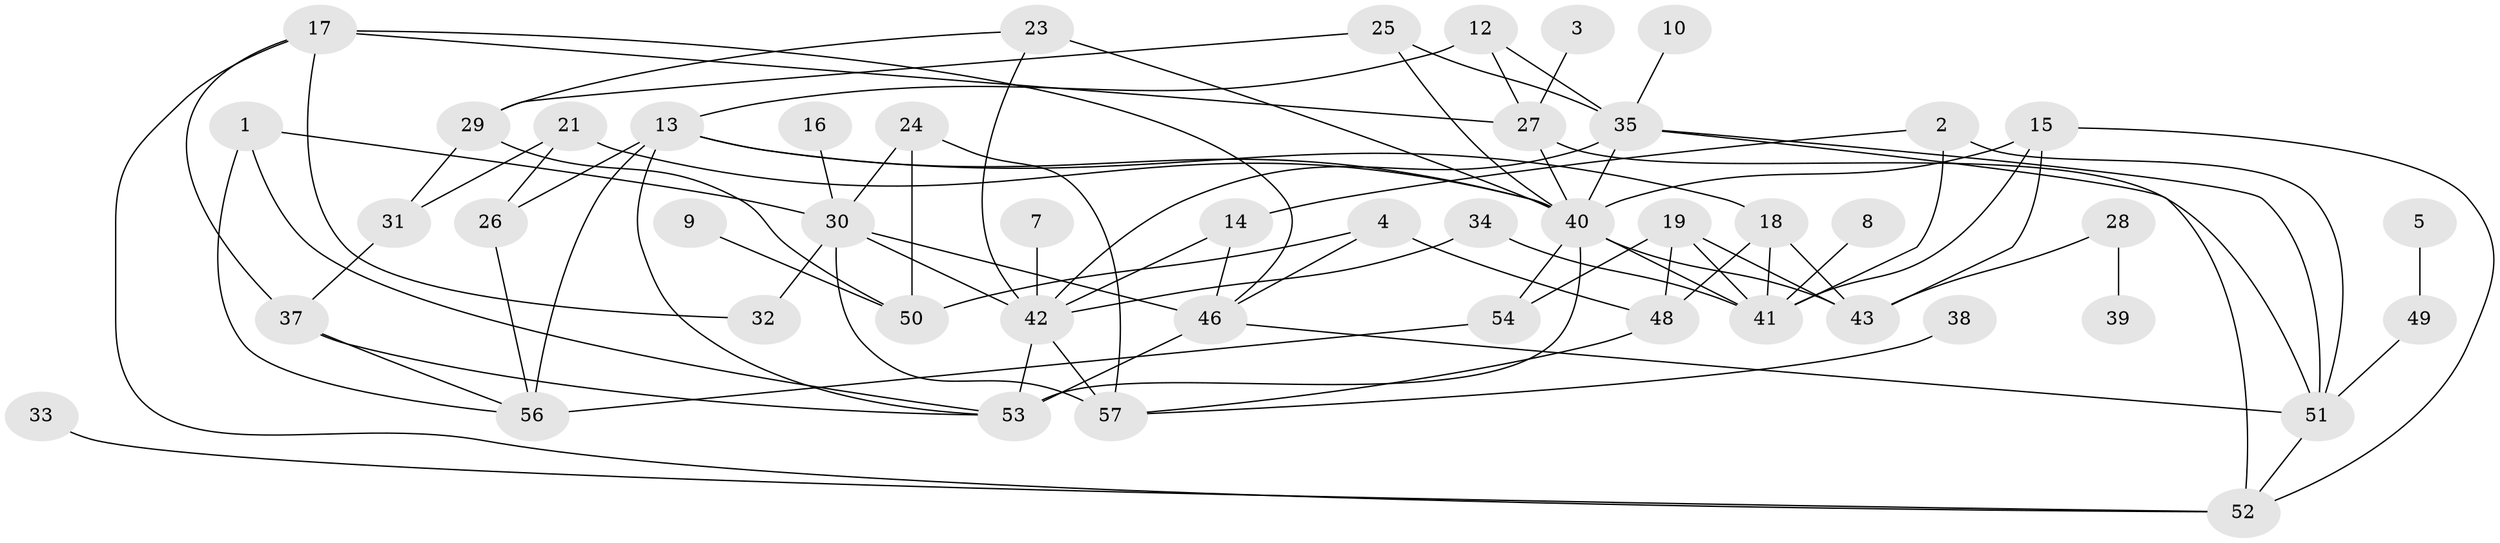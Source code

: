 // original degree distribution, {3: 0.2982456140350877, 2: 0.18421052631578946, 4: 0.17543859649122806, 5: 0.06140350877192982, 1: 0.16666666666666666, 6: 0.02631578947368421, 0: 0.07017543859649122, 8: 0.017543859649122806}
// Generated by graph-tools (version 1.1) at 2025/35/03/04/25 23:35:51]
// undirected, 48 vertices, 88 edges
graph export_dot {
  node [color=gray90,style=filled];
  1;
  2;
  3;
  4;
  5;
  7;
  8;
  9;
  10;
  12;
  13;
  14;
  15;
  16;
  17;
  18;
  19;
  21;
  23;
  24;
  25;
  26;
  27;
  28;
  29;
  30;
  31;
  32;
  33;
  34;
  35;
  37;
  38;
  39;
  40;
  41;
  42;
  43;
  46;
  48;
  49;
  50;
  51;
  52;
  53;
  54;
  56;
  57;
  1 -- 30 [weight=1.0];
  1 -- 53 [weight=1.0];
  1 -- 56 [weight=1.0];
  2 -- 14 [weight=1.0];
  2 -- 41 [weight=2.0];
  2 -- 51 [weight=1.0];
  3 -- 27 [weight=1.0];
  4 -- 46 [weight=1.0];
  4 -- 48 [weight=1.0];
  4 -- 50 [weight=1.0];
  5 -- 49 [weight=1.0];
  7 -- 42 [weight=1.0];
  8 -- 41 [weight=1.0];
  9 -- 50 [weight=1.0];
  10 -- 35 [weight=1.0];
  12 -- 13 [weight=1.0];
  12 -- 27 [weight=1.0];
  12 -- 35 [weight=1.0];
  13 -- 18 [weight=1.0];
  13 -- 26 [weight=1.0];
  13 -- 40 [weight=1.0];
  13 -- 53 [weight=1.0];
  13 -- 56 [weight=2.0];
  14 -- 42 [weight=1.0];
  14 -- 46 [weight=1.0];
  15 -- 40 [weight=1.0];
  15 -- 41 [weight=1.0];
  15 -- 43 [weight=1.0];
  15 -- 52 [weight=1.0];
  16 -- 30 [weight=1.0];
  17 -- 27 [weight=1.0];
  17 -- 32 [weight=1.0];
  17 -- 37 [weight=1.0];
  17 -- 46 [weight=1.0];
  17 -- 52 [weight=1.0];
  18 -- 41 [weight=1.0];
  18 -- 43 [weight=1.0];
  18 -- 48 [weight=1.0];
  19 -- 41 [weight=1.0];
  19 -- 43 [weight=1.0];
  19 -- 48 [weight=1.0];
  19 -- 54 [weight=1.0];
  21 -- 26 [weight=1.0];
  21 -- 31 [weight=1.0];
  21 -- 40 [weight=1.0];
  23 -- 29 [weight=1.0];
  23 -- 40 [weight=1.0];
  23 -- 42 [weight=1.0];
  24 -- 30 [weight=1.0];
  24 -- 50 [weight=1.0];
  24 -- 57 [weight=1.0];
  25 -- 29 [weight=1.0];
  25 -- 35 [weight=1.0];
  25 -- 40 [weight=1.0];
  26 -- 56 [weight=1.0];
  27 -- 40 [weight=1.0];
  27 -- 51 [weight=1.0];
  28 -- 39 [weight=1.0];
  28 -- 43 [weight=2.0];
  29 -- 31 [weight=1.0];
  29 -- 50 [weight=1.0];
  30 -- 32 [weight=2.0];
  30 -- 42 [weight=2.0];
  30 -- 46 [weight=1.0];
  30 -- 57 [weight=3.0];
  31 -- 37 [weight=1.0];
  33 -- 52 [weight=1.0];
  34 -- 41 [weight=1.0];
  34 -- 42 [weight=1.0];
  35 -- 40 [weight=1.0];
  35 -- 42 [weight=1.0];
  35 -- 51 [weight=1.0];
  35 -- 52 [weight=1.0];
  37 -- 53 [weight=1.0];
  37 -- 56 [weight=1.0];
  38 -- 57 [weight=1.0];
  40 -- 41 [weight=1.0];
  40 -- 43 [weight=2.0];
  40 -- 53 [weight=1.0];
  40 -- 54 [weight=1.0];
  42 -- 53 [weight=1.0];
  42 -- 57 [weight=1.0];
  46 -- 51 [weight=1.0];
  46 -- 53 [weight=3.0];
  48 -- 57 [weight=1.0];
  49 -- 51 [weight=1.0];
  51 -- 52 [weight=1.0];
  54 -- 56 [weight=1.0];
}
